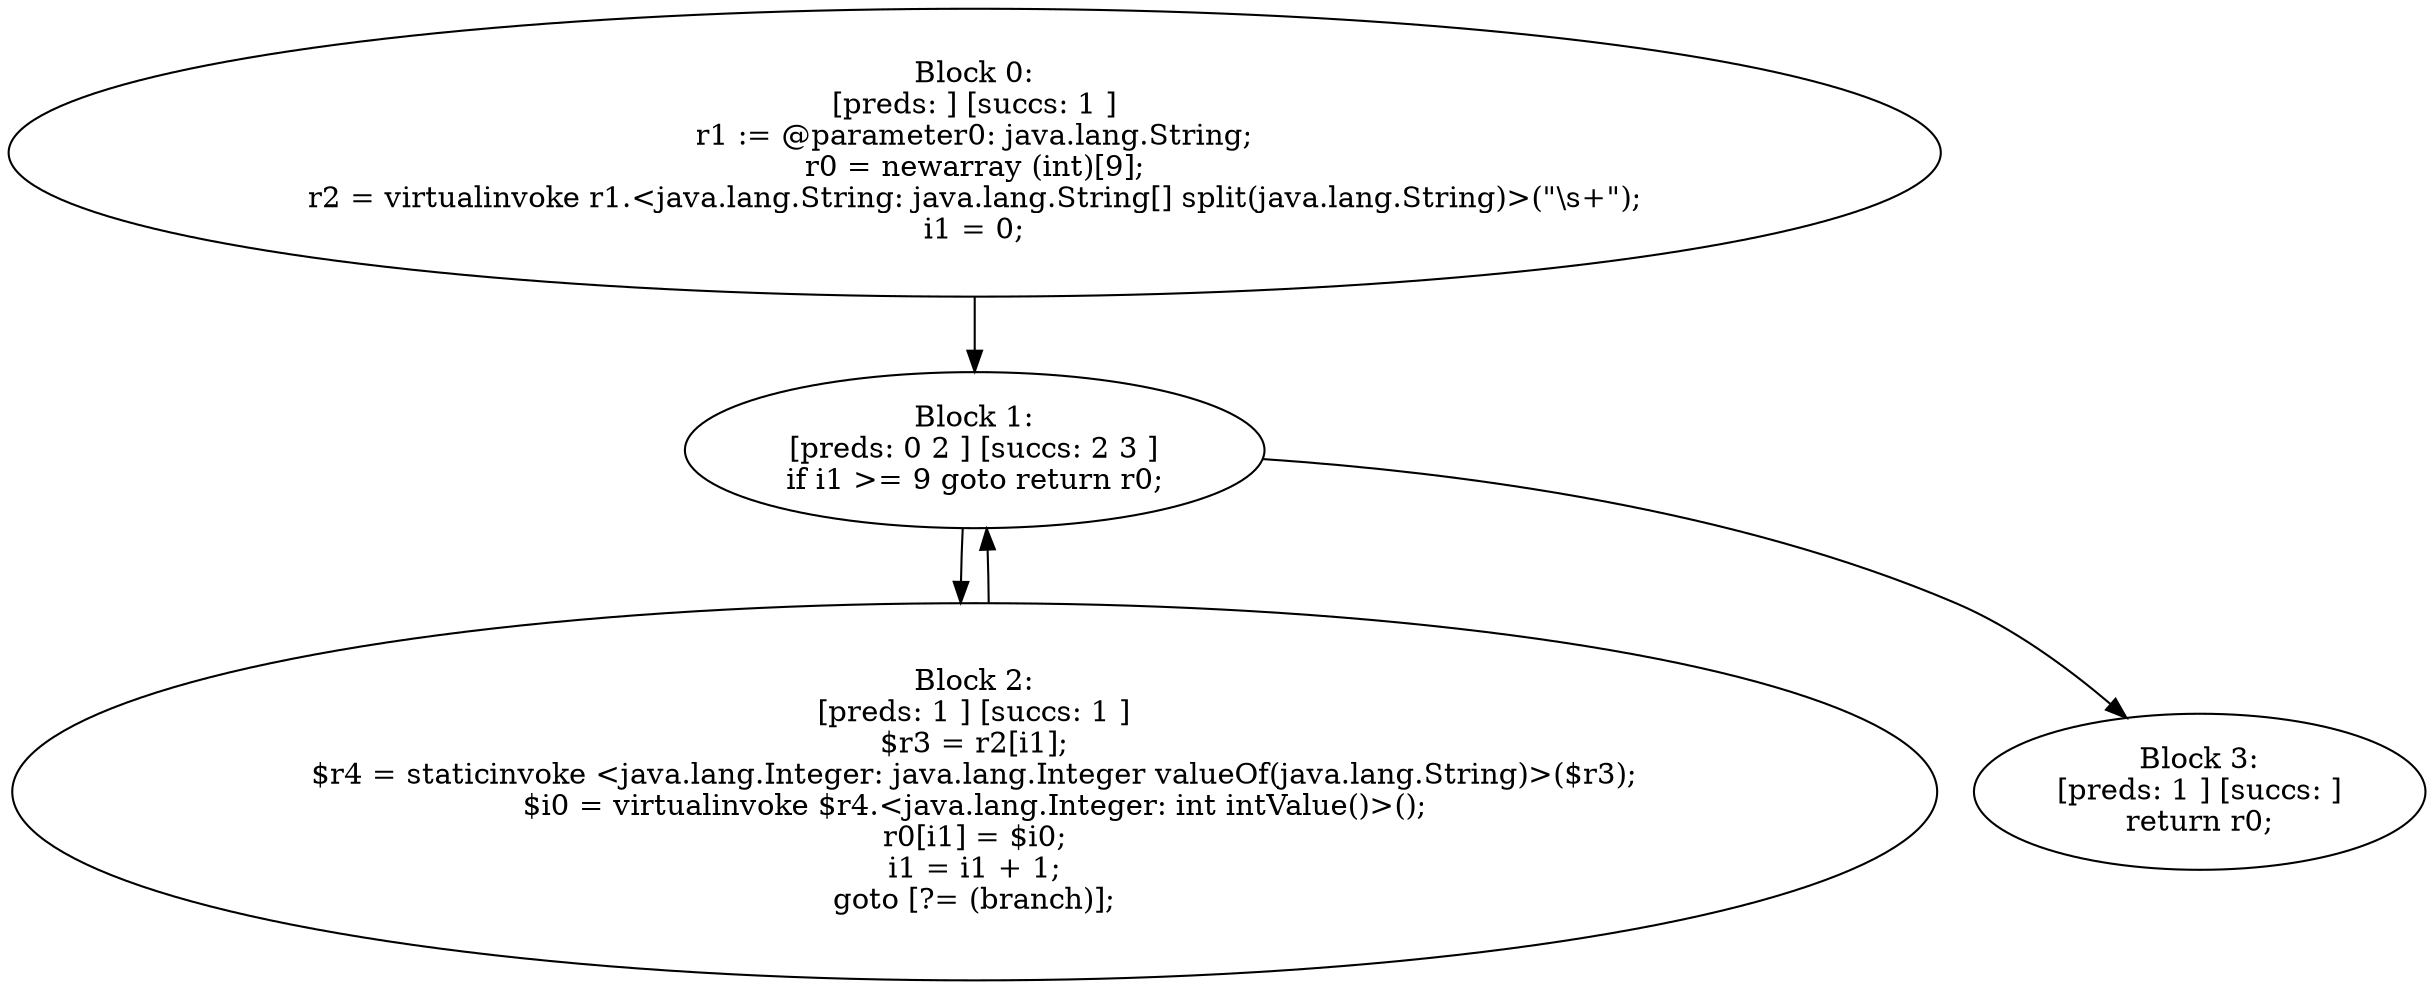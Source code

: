 digraph "unitGraph" {
    "Block 0:
[preds: ] [succs: 1 ]
r1 := @parameter0: java.lang.String;
r0 = newarray (int)[9];
r2 = virtualinvoke r1.<java.lang.String: java.lang.String[] split(java.lang.String)>(\"\\s+\");
i1 = 0;
"
    "Block 1:
[preds: 0 2 ] [succs: 2 3 ]
if i1 >= 9 goto return r0;
"
    "Block 2:
[preds: 1 ] [succs: 1 ]
$r3 = r2[i1];
$r4 = staticinvoke <java.lang.Integer: java.lang.Integer valueOf(java.lang.String)>($r3);
$i0 = virtualinvoke $r4.<java.lang.Integer: int intValue()>();
r0[i1] = $i0;
i1 = i1 + 1;
goto [?= (branch)];
"
    "Block 3:
[preds: 1 ] [succs: ]
return r0;
"
    "Block 0:
[preds: ] [succs: 1 ]
r1 := @parameter0: java.lang.String;
r0 = newarray (int)[9];
r2 = virtualinvoke r1.<java.lang.String: java.lang.String[] split(java.lang.String)>(\"\\s+\");
i1 = 0;
"->"Block 1:
[preds: 0 2 ] [succs: 2 3 ]
if i1 >= 9 goto return r0;
";
    "Block 1:
[preds: 0 2 ] [succs: 2 3 ]
if i1 >= 9 goto return r0;
"->"Block 2:
[preds: 1 ] [succs: 1 ]
$r3 = r2[i1];
$r4 = staticinvoke <java.lang.Integer: java.lang.Integer valueOf(java.lang.String)>($r3);
$i0 = virtualinvoke $r4.<java.lang.Integer: int intValue()>();
r0[i1] = $i0;
i1 = i1 + 1;
goto [?= (branch)];
";
    "Block 1:
[preds: 0 2 ] [succs: 2 3 ]
if i1 >= 9 goto return r0;
"->"Block 3:
[preds: 1 ] [succs: ]
return r0;
";
    "Block 2:
[preds: 1 ] [succs: 1 ]
$r3 = r2[i1];
$r4 = staticinvoke <java.lang.Integer: java.lang.Integer valueOf(java.lang.String)>($r3);
$i0 = virtualinvoke $r4.<java.lang.Integer: int intValue()>();
r0[i1] = $i0;
i1 = i1 + 1;
goto [?= (branch)];
"->"Block 1:
[preds: 0 2 ] [succs: 2 3 ]
if i1 >= 9 goto return r0;
";
}
